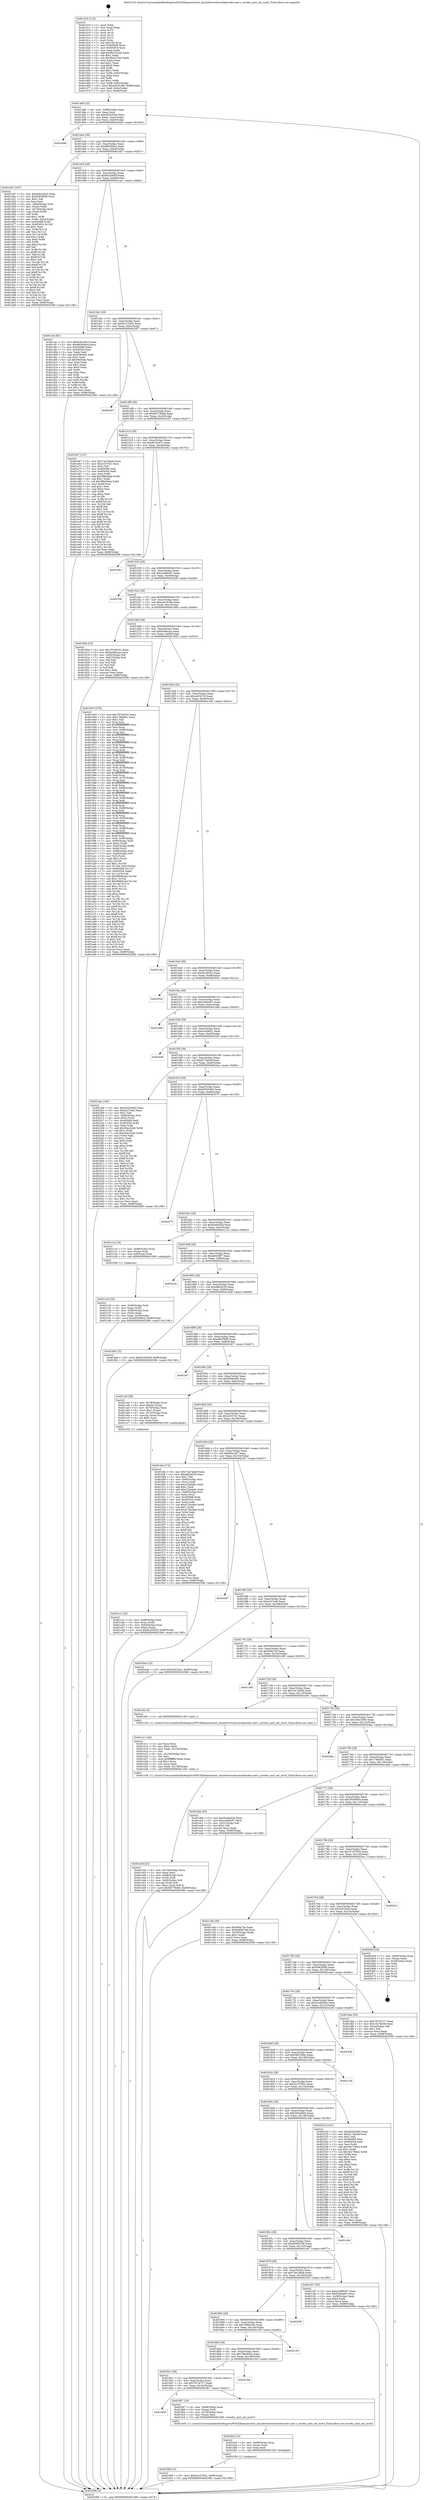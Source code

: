 digraph "0x401410" {
  label = "0x401410 (/mnt/c/Users/mathe/Desktop/tcc/POCII/binaries/extr_linuxdriversttyserialmvebu-uart.c_mvebu_uart_set_mctrl_Final-ollvm.out::main(0))"
  labelloc = "t"
  node[shape=record]

  Entry [label="",width=0.3,height=0.3,shape=circle,fillcolor=black,style=filled]
  "0x401484" [label="{
     0x401484 [32]\l
     | [instrs]\l
     &nbsp;&nbsp;0x401484 \<+6\>: mov -0x98(%rbp),%eax\l
     &nbsp;&nbsp;0x40148a \<+2\>: mov %eax,%ecx\l
     &nbsp;&nbsp;0x40148c \<+6\>: sub $0x838165a3,%ecx\l
     &nbsp;&nbsp;0x401492 \<+6\>: mov %eax,-0xac(%rbp)\l
     &nbsp;&nbsp;0x401498 \<+6\>: mov %ecx,-0xb0(%rbp)\l
     &nbsp;&nbsp;0x40149e \<+6\>: je 00000000004024db \<main+0x10cb\>\l
  }"]
  "0x4024db" [label="{
     0x4024db\l
  }", style=dashed]
  "0x4014a4" [label="{
     0x4014a4 [28]\l
     | [instrs]\l
     &nbsp;&nbsp;0x4014a4 \<+5\>: jmp 00000000004014a9 \<main+0x99\>\l
     &nbsp;&nbsp;0x4014a9 \<+6\>: mov -0xac(%rbp),%eax\l
     &nbsp;&nbsp;0x4014af \<+5\>: sub $0x8600ddc4,%eax\l
     &nbsp;&nbsp;0x4014b4 \<+6\>: mov %eax,-0xb4(%rbp)\l
     &nbsp;&nbsp;0x4014ba \<+6\>: je 0000000000401d47 \<main+0x937\>\l
  }"]
  Exit [label="",width=0.3,height=0.3,shape=circle,fillcolor=black,style=filled,peripheries=2]
  "0x401d47" [label="{
     0x401d47 [167]\l
     | [instrs]\l
     &nbsp;&nbsp;0x401d47 \<+5\>: mov $0x838165a3,%eax\l
     &nbsp;&nbsp;0x401d4c \<+5\>: mov $0x5082f590,%ecx\l
     &nbsp;&nbsp;0x401d51 \<+2\>: mov $0x1,%dl\l
     &nbsp;&nbsp;0x401d53 \<+2\>: xor %esi,%esi\l
     &nbsp;&nbsp;0x401d55 \<+4\>: mov -0x60(%rbp),%rdi\l
     &nbsp;&nbsp;0x401d59 \<+3\>: mov (%rdi),%r8d\l
     &nbsp;&nbsp;0x401d5c \<+4\>: mov -0x70(%rbp),%rdi\l
     &nbsp;&nbsp;0x401d60 \<+3\>: cmp (%rdi),%r8d\l
     &nbsp;&nbsp;0x401d63 \<+4\>: setl %r9b\l
     &nbsp;&nbsp;0x401d67 \<+4\>: and $0x1,%r9b\l
     &nbsp;&nbsp;0x401d6b \<+4\>: mov %r9b,-0x2a(%rbp)\l
     &nbsp;&nbsp;0x401d6f \<+8\>: mov 0x405068,%r8d\l
     &nbsp;&nbsp;0x401d77 \<+8\>: mov 0x405054,%r10d\l
     &nbsp;&nbsp;0x401d7f \<+3\>: sub $0x1,%esi\l
     &nbsp;&nbsp;0x401d82 \<+3\>: mov %r8d,%r11d\l
     &nbsp;&nbsp;0x401d85 \<+3\>: add %esi,%r11d\l
     &nbsp;&nbsp;0x401d88 \<+4\>: imul %r11d,%r8d\l
     &nbsp;&nbsp;0x401d8c \<+4\>: and $0x1,%r8d\l
     &nbsp;&nbsp;0x401d90 \<+4\>: cmp $0x0,%r8d\l
     &nbsp;&nbsp;0x401d94 \<+4\>: sete %r9b\l
     &nbsp;&nbsp;0x401d98 \<+4\>: cmp $0xa,%r10d\l
     &nbsp;&nbsp;0x401d9c \<+3\>: setl %bl\l
     &nbsp;&nbsp;0x401d9f \<+3\>: mov %r9b,%r14b\l
     &nbsp;&nbsp;0x401da2 \<+4\>: xor $0xff,%r14b\l
     &nbsp;&nbsp;0x401da6 \<+3\>: mov %bl,%r15b\l
     &nbsp;&nbsp;0x401da9 \<+4\>: xor $0xff,%r15b\l
     &nbsp;&nbsp;0x401dad \<+3\>: xor $0x1,%dl\l
     &nbsp;&nbsp;0x401db0 \<+3\>: mov %r14b,%r12b\l
     &nbsp;&nbsp;0x401db3 \<+4\>: and $0xff,%r12b\l
     &nbsp;&nbsp;0x401db7 \<+3\>: and %dl,%r9b\l
     &nbsp;&nbsp;0x401dba \<+3\>: mov %r15b,%r13b\l
     &nbsp;&nbsp;0x401dbd \<+4\>: and $0xff,%r13b\l
     &nbsp;&nbsp;0x401dc1 \<+2\>: and %dl,%bl\l
     &nbsp;&nbsp;0x401dc3 \<+3\>: or %r9b,%r12b\l
     &nbsp;&nbsp;0x401dc6 \<+3\>: or %bl,%r13b\l
     &nbsp;&nbsp;0x401dc9 \<+3\>: xor %r13b,%r12b\l
     &nbsp;&nbsp;0x401dcc \<+3\>: or %r15b,%r14b\l
     &nbsp;&nbsp;0x401dcf \<+4\>: xor $0xff,%r14b\l
     &nbsp;&nbsp;0x401dd3 \<+3\>: or $0x1,%dl\l
     &nbsp;&nbsp;0x401dd6 \<+3\>: and %dl,%r14b\l
     &nbsp;&nbsp;0x401dd9 \<+3\>: or %r14b,%r12b\l
     &nbsp;&nbsp;0x401ddc \<+4\>: test $0x1,%r12b\l
     &nbsp;&nbsp;0x401de0 \<+3\>: cmovne %ecx,%eax\l
     &nbsp;&nbsp;0x401de3 \<+6\>: mov %eax,-0x98(%rbp)\l
     &nbsp;&nbsp;0x401de9 \<+5\>: jmp 0000000000402596 \<main+0x1186\>\l
  }"]
  "0x4014c0" [label="{
     0x4014c0 [28]\l
     | [instrs]\l
     &nbsp;&nbsp;0x4014c0 \<+5\>: jmp 00000000004014c5 \<main+0xb5\>\l
     &nbsp;&nbsp;0x4014c5 \<+6\>: mov -0xac(%rbp),%eax\l
     &nbsp;&nbsp;0x4014cb \<+5\>: sub $0x9c20405f,%eax\l
     &nbsp;&nbsp;0x4014d0 \<+6\>: mov %eax,-0xb8(%rbp)\l
     &nbsp;&nbsp;0x4014d6 \<+6\>: je 0000000000401cec \<main+0x8dc\>\l
  }"]
  "0x401fd8" [label="{
     0x401fd8 [15]\l
     | [instrs]\l
     &nbsp;&nbsp;0x401fd8 \<+10\>: movl $0x5a107852,-0x98(%rbp)\l
     &nbsp;&nbsp;0x401fe2 \<+5\>: jmp 0000000000402596 \<main+0x1186\>\l
  }"]
  "0x401cec" [label="{
     0x401cec [91]\l
     | [instrs]\l
     &nbsp;&nbsp;0x401cec \<+5\>: mov $0x838165a3,%eax\l
     &nbsp;&nbsp;0x401cf1 \<+5\>: mov $0x8600ddc4,%ecx\l
     &nbsp;&nbsp;0x401cf6 \<+7\>: mov 0x405068,%edx\l
     &nbsp;&nbsp;0x401cfd \<+7\>: mov 0x405054,%esi\l
     &nbsp;&nbsp;0x401d04 \<+2\>: mov %edx,%edi\l
     &nbsp;&nbsp;0x401d06 \<+6\>: add $0xf5404dc,%edi\l
     &nbsp;&nbsp;0x401d0c \<+3\>: sub $0x1,%edi\l
     &nbsp;&nbsp;0x401d0f \<+6\>: sub $0xf5404dc,%edi\l
     &nbsp;&nbsp;0x401d15 \<+3\>: imul %edi,%edx\l
     &nbsp;&nbsp;0x401d18 \<+3\>: and $0x1,%edx\l
     &nbsp;&nbsp;0x401d1b \<+3\>: cmp $0x0,%edx\l
     &nbsp;&nbsp;0x401d1e \<+4\>: sete %r8b\l
     &nbsp;&nbsp;0x401d22 \<+3\>: cmp $0xa,%esi\l
     &nbsp;&nbsp;0x401d25 \<+4\>: setl %r9b\l
     &nbsp;&nbsp;0x401d29 \<+3\>: mov %r8b,%r10b\l
     &nbsp;&nbsp;0x401d2c \<+3\>: and %r9b,%r10b\l
     &nbsp;&nbsp;0x401d2f \<+3\>: xor %r9b,%r8b\l
     &nbsp;&nbsp;0x401d32 \<+3\>: or %r8b,%r10b\l
     &nbsp;&nbsp;0x401d35 \<+4\>: test $0x1,%r10b\l
     &nbsp;&nbsp;0x401d39 \<+3\>: cmovne %ecx,%eax\l
     &nbsp;&nbsp;0x401d3c \<+6\>: mov %eax,-0x98(%rbp)\l
     &nbsp;&nbsp;0x401d42 \<+5\>: jmp 0000000000402596 \<main+0x1186\>\l
  }"]
  "0x4014dc" [label="{
     0x4014dc [28]\l
     | [instrs]\l
     &nbsp;&nbsp;0x4014dc \<+5\>: jmp 00000000004014e1 \<main+0xd1\>\l
     &nbsp;&nbsp;0x4014e1 \<+6\>: mov -0xac(%rbp),%eax\l
     &nbsp;&nbsp;0x4014e7 \<+5\>: sub $0x9c3135e2,%eax\l
     &nbsp;&nbsp;0x4014ec \<+6\>: mov %eax,-0xbc(%rbp)\l
     &nbsp;&nbsp;0x4014f2 \<+6\>: je 0000000000402307 \<main+0xef7\>\l
  }"]
  "0x401fc9" [label="{
     0x401fc9 [15]\l
     | [instrs]\l
     &nbsp;&nbsp;0x401fc9 \<+4\>: mov -0x68(%rbp),%rax\l
     &nbsp;&nbsp;0x401fcd \<+3\>: mov (%rax),%rax\l
     &nbsp;&nbsp;0x401fd0 \<+3\>: mov %rax,%rdi\l
     &nbsp;&nbsp;0x401fd3 \<+5\>: call 0000000000401030 \<free@plt\>\l
     | [calls]\l
     &nbsp;&nbsp;0x401030 \{1\} (unknown)\l
  }"]
  "0x402307" [label="{
     0x402307\l
  }", style=dashed]
  "0x4014f8" [label="{
     0x4014f8 [28]\l
     | [instrs]\l
     &nbsp;&nbsp;0x4014f8 \<+5\>: jmp 00000000004014fd \<main+0xed\>\l
     &nbsp;&nbsp;0x4014fd \<+6\>: mov -0xac(%rbp),%eax\l
     &nbsp;&nbsp;0x401503 \<+5\>: sub $0x9d779dd9,%eax\l
     &nbsp;&nbsp;0x401508 \<+6\>: mov %eax,-0xc0(%rbp)\l
     &nbsp;&nbsp;0x40150e \<+6\>: je 0000000000401e67 \<main+0xa57\>\l
  }"]
  "0x4018e8" [label="{
     0x4018e8\l
  }", style=dashed]
  "0x401e67" [label="{
     0x401e67 [147]\l
     | [instrs]\l
     &nbsp;&nbsp;0x401e67 \<+5\>: mov $0x74a7abe9,%eax\l
     &nbsp;&nbsp;0x401e6c \<+5\>: mov $0x2c537d1,%ecx\l
     &nbsp;&nbsp;0x401e71 \<+2\>: mov $0x1,%dl\l
     &nbsp;&nbsp;0x401e73 \<+7\>: mov 0x405068,%esi\l
     &nbsp;&nbsp;0x401e7a \<+7\>: mov 0x405054,%edi\l
     &nbsp;&nbsp;0x401e81 \<+3\>: mov %esi,%r8d\l
     &nbsp;&nbsp;0x401e84 \<+7\>: add $0x3f8e56ab,%r8d\l
     &nbsp;&nbsp;0x401e8b \<+4\>: sub $0x1,%r8d\l
     &nbsp;&nbsp;0x401e8f \<+7\>: sub $0x3f8e56ab,%r8d\l
     &nbsp;&nbsp;0x401e96 \<+4\>: imul %r8d,%esi\l
     &nbsp;&nbsp;0x401e9a \<+3\>: and $0x1,%esi\l
     &nbsp;&nbsp;0x401e9d \<+3\>: cmp $0x0,%esi\l
     &nbsp;&nbsp;0x401ea0 \<+4\>: sete %r9b\l
     &nbsp;&nbsp;0x401ea4 \<+3\>: cmp $0xa,%edi\l
     &nbsp;&nbsp;0x401ea7 \<+4\>: setl %r10b\l
     &nbsp;&nbsp;0x401eab \<+3\>: mov %r9b,%r11b\l
     &nbsp;&nbsp;0x401eae \<+4\>: xor $0xff,%r11b\l
     &nbsp;&nbsp;0x401eb2 \<+3\>: mov %r10b,%bl\l
     &nbsp;&nbsp;0x401eb5 \<+3\>: xor $0xff,%bl\l
     &nbsp;&nbsp;0x401eb8 \<+3\>: xor $0x1,%dl\l
     &nbsp;&nbsp;0x401ebb \<+3\>: mov %r11b,%r14b\l
     &nbsp;&nbsp;0x401ebe \<+4\>: and $0xff,%r14b\l
     &nbsp;&nbsp;0x401ec2 \<+3\>: and %dl,%r9b\l
     &nbsp;&nbsp;0x401ec5 \<+3\>: mov %bl,%r15b\l
     &nbsp;&nbsp;0x401ec8 \<+4\>: and $0xff,%r15b\l
     &nbsp;&nbsp;0x401ecc \<+3\>: and %dl,%r10b\l
     &nbsp;&nbsp;0x401ecf \<+3\>: or %r9b,%r14b\l
     &nbsp;&nbsp;0x401ed2 \<+3\>: or %r10b,%r15b\l
     &nbsp;&nbsp;0x401ed5 \<+3\>: xor %r15b,%r14b\l
     &nbsp;&nbsp;0x401ed8 \<+3\>: or %bl,%r11b\l
     &nbsp;&nbsp;0x401edb \<+4\>: xor $0xff,%r11b\l
     &nbsp;&nbsp;0x401edf \<+3\>: or $0x1,%dl\l
     &nbsp;&nbsp;0x401ee2 \<+3\>: and %dl,%r11b\l
     &nbsp;&nbsp;0x401ee5 \<+3\>: or %r11b,%r14b\l
     &nbsp;&nbsp;0x401ee8 \<+4\>: test $0x1,%r14b\l
     &nbsp;&nbsp;0x401eec \<+3\>: cmovne %ecx,%eax\l
     &nbsp;&nbsp;0x401eef \<+6\>: mov %eax,-0x98(%rbp)\l
     &nbsp;&nbsp;0x401ef5 \<+5\>: jmp 0000000000402596 \<main+0x1186\>\l
  }"]
  "0x401514" [label="{
     0x401514 [28]\l
     | [instrs]\l
     &nbsp;&nbsp;0x401514 \<+5\>: jmp 0000000000401519 \<main+0x109\>\l
     &nbsp;&nbsp;0x401519 \<+6\>: mov -0xac(%rbp),%eax\l
     &nbsp;&nbsp;0x40151f \<+5\>: sub $0x9e7ee07c,%eax\l
     &nbsp;&nbsp;0x401524 \<+6\>: mov %eax,-0xc4(%rbp)\l
     &nbsp;&nbsp;0x40152a \<+6\>: je 0000000000401b6c \<main+0x75c\>\l
  }"]
  "0x401fb7" [label="{
     0x401fb7 [18]\l
     | [instrs]\l
     &nbsp;&nbsp;0x401fb7 \<+4\>: mov -0x68(%rbp),%rax\l
     &nbsp;&nbsp;0x401fbb \<+3\>: mov (%rax),%rdi\l
     &nbsp;&nbsp;0x401fbe \<+4\>: mov -0x78(%rbp),%rax\l
     &nbsp;&nbsp;0x401fc2 \<+2\>: mov (%rax),%esi\l
     &nbsp;&nbsp;0x401fc4 \<+5\>: call 0000000000401400 \<mvebu_uart_set_mctrl\>\l
     | [calls]\l
     &nbsp;&nbsp;0x401400 \{1\} (/mnt/c/Users/mathe/Desktop/tcc/POCII/binaries/extr_linuxdriversttyserialmvebu-uart.c_mvebu_uart_set_mctrl_Final-ollvm.out::mvebu_uart_set_mctrl)\l
  }"]
  "0x401b6c" [label="{
     0x401b6c\l
  }", style=dashed]
  "0x401530" [label="{
     0x401530 [28]\l
     | [instrs]\l
     &nbsp;&nbsp;0x401530 \<+5\>: jmp 0000000000401535 \<main+0x125\>\l
     &nbsp;&nbsp;0x401535 \<+6\>: mov -0xac(%rbp),%eax\l
     &nbsp;&nbsp;0x40153b \<+5\>: sub $0xa1b88287,%eax\l
     &nbsp;&nbsp;0x401540 \<+6\>: mov %eax,-0xc8(%rbp)\l
     &nbsp;&nbsp;0x401546 \<+6\>: je 00000000004022f8 \<main+0xee8\>\l
  }"]
  "0x4018cc" [label="{
     0x4018cc [28]\l
     | [instrs]\l
     &nbsp;&nbsp;0x4018cc \<+5\>: jmp 00000000004018d1 \<main+0x4c1\>\l
     &nbsp;&nbsp;0x4018d1 \<+6\>: mov -0xac(%rbp),%eax\l
     &nbsp;&nbsp;0x4018d7 \<+5\>: sub $0x797cb717,%eax\l
     &nbsp;&nbsp;0x4018dc \<+6\>: mov %eax,-0x14c(%rbp)\l
     &nbsp;&nbsp;0x4018e2 \<+6\>: je 0000000000401fb7 \<main+0xba7\>\l
  }"]
  "0x4022f8" [label="{
     0x4022f8\l
  }", style=dashed]
  "0x40154c" [label="{
     0x40154c [28]\l
     | [instrs]\l
     &nbsp;&nbsp;0x40154c \<+5\>: jmp 0000000000401551 \<main+0x141\>\l
     &nbsp;&nbsp;0x401551 \<+6\>: mov -0xac(%rbp),%eax\l
     &nbsp;&nbsp;0x401557 \<+5\>: sub $0xac61918b,%eax\l
     &nbsp;&nbsp;0x40155c \<+6\>: mov %eax,-0xcc(%rbp)\l
     &nbsp;&nbsp;0x401562 \<+6\>: je 000000000040190e \<main+0x4fe\>\l
  }"]
  "0x4021b4" [label="{
     0x4021b4\l
  }", style=dashed]
  "0x40190e" [label="{
     0x40190e [53]\l
     | [instrs]\l
     &nbsp;&nbsp;0x40190e \<+5\>: mov $0x797e8353,%eax\l
     &nbsp;&nbsp;0x401913 \<+5\>: mov $0xbc99ccaa,%ecx\l
     &nbsp;&nbsp;0x401918 \<+6\>: mov -0x92(%rbp),%dl\l
     &nbsp;&nbsp;0x40191e \<+7\>: mov -0x91(%rbp),%sil\l
     &nbsp;&nbsp;0x401925 \<+3\>: mov %dl,%dil\l
     &nbsp;&nbsp;0x401928 \<+3\>: and %sil,%dil\l
     &nbsp;&nbsp;0x40192b \<+3\>: xor %sil,%dl\l
     &nbsp;&nbsp;0x40192e \<+3\>: or %dl,%dil\l
     &nbsp;&nbsp;0x401931 \<+4\>: test $0x1,%dil\l
     &nbsp;&nbsp;0x401935 \<+3\>: cmovne %ecx,%eax\l
     &nbsp;&nbsp;0x401938 \<+6\>: mov %eax,-0x98(%rbp)\l
     &nbsp;&nbsp;0x40193e \<+5\>: jmp 0000000000402596 \<main+0x1186\>\l
  }"]
  "0x401568" [label="{
     0x401568 [28]\l
     | [instrs]\l
     &nbsp;&nbsp;0x401568 \<+5\>: jmp 000000000040156d \<main+0x15d\>\l
     &nbsp;&nbsp;0x40156d \<+6\>: mov -0xac(%rbp),%eax\l
     &nbsp;&nbsp;0x401573 \<+5\>: sub $0xbc99ccaa,%eax\l
     &nbsp;&nbsp;0x401578 \<+6\>: mov %eax,-0xd0(%rbp)\l
     &nbsp;&nbsp;0x40157e \<+6\>: je 0000000000401943 \<main+0x533\>\l
  }"]
  "0x402596" [label="{
     0x402596 [5]\l
     | [instrs]\l
     &nbsp;&nbsp;0x402596 \<+5\>: jmp 0000000000401484 \<main+0x74\>\l
  }"]
  "0x401410" [label="{
     0x401410 [116]\l
     | [instrs]\l
     &nbsp;&nbsp;0x401410 \<+1\>: push %rbp\l
     &nbsp;&nbsp;0x401411 \<+3\>: mov %rsp,%rbp\l
     &nbsp;&nbsp;0x401414 \<+2\>: push %r15\l
     &nbsp;&nbsp;0x401416 \<+2\>: push %r14\l
     &nbsp;&nbsp;0x401418 \<+2\>: push %r13\l
     &nbsp;&nbsp;0x40141a \<+2\>: push %r12\l
     &nbsp;&nbsp;0x40141c \<+1\>: push %rbx\l
     &nbsp;&nbsp;0x40141d \<+7\>: sub $0x158,%rsp\l
     &nbsp;&nbsp;0x401424 \<+7\>: mov 0x405068,%eax\l
     &nbsp;&nbsp;0x40142b \<+7\>: mov 0x405054,%ecx\l
     &nbsp;&nbsp;0x401432 \<+2\>: mov %eax,%edx\l
     &nbsp;&nbsp;0x401434 \<+6\>: add $0x902233ad,%edx\l
     &nbsp;&nbsp;0x40143a \<+3\>: sub $0x1,%edx\l
     &nbsp;&nbsp;0x40143d \<+6\>: sub $0x902233ad,%edx\l
     &nbsp;&nbsp;0x401443 \<+3\>: imul %edx,%eax\l
     &nbsp;&nbsp;0x401446 \<+3\>: and $0x1,%eax\l
     &nbsp;&nbsp;0x401449 \<+3\>: cmp $0x0,%eax\l
     &nbsp;&nbsp;0x40144c \<+4\>: sete %r8b\l
     &nbsp;&nbsp;0x401450 \<+4\>: and $0x1,%r8b\l
     &nbsp;&nbsp;0x401454 \<+7\>: mov %r8b,-0x92(%rbp)\l
     &nbsp;&nbsp;0x40145b \<+3\>: cmp $0xa,%ecx\l
     &nbsp;&nbsp;0x40145e \<+4\>: setl %r8b\l
     &nbsp;&nbsp;0x401462 \<+4\>: and $0x1,%r8b\l
     &nbsp;&nbsp;0x401466 \<+7\>: mov %r8b,-0x91(%rbp)\l
     &nbsp;&nbsp;0x40146d \<+10\>: movl $0xac61918b,-0x98(%rbp)\l
     &nbsp;&nbsp;0x401477 \<+6\>: mov %edi,-0x9c(%rbp)\l
     &nbsp;&nbsp;0x40147d \<+7\>: mov %rsi,-0xa8(%rbp)\l
  }"]
  "0x4018b0" [label="{
     0x4018b0 [28]\l
     | [instrs]\l
     &nbsp;&nbsp;0x4018b0 \<+5\>: jmp 00000000004018b5 \<main+0x4a5\>\l
     &nbsp;&nbsp;0x4018b5 \<+6\>: mov -0xac(%rbp),%eax\l
     &nbsp;&nbsp;0x4018bb \<+5\>: sub $0x786a95a4,%eax\l
     &nbsp;&nbsp;0x4018c0 \<+6\>: mov %eax,-0x148(%rbp)\l
     &nbsp;&nbsp;0x4018c6 \<+6\>: je 00000000004021b4 \<main+0xda4\>\l
  }"]
  "0x401943" [label="{
     0x401943 [376]\l
     | [instrs]\l
     &nbsp;&nbsp;0x401943 \<+5\>: mov $0x797e8353,%eax\l
     &nbsp;&nbsp;0x401948 \<+5\>: mov $0x17f8e951,%ecx\l
     &nbsp;&nbsp;0x40194d \<+2\>: mov $0x1,%dl\l
     &nbsp;&nbsp;0x40194f \<+3\>: mov %rsp,%rsi\l
     &nbsp;&nbsp;0x401952 \<+4\>: add $0xfffffffffffffff0,%rsi\l
     &nbsp;&nbsp;0x401956 \<+3\>: mov %rsi,%rsp\l
     &nbsp;&nbsp;0x401959 \<+7\>: mov %rsi,-0x90(%rbp)\l
     &nbsp;&nbsp;0x401960 \<+3\>: mov %rsp,%rsi\l
     &nbsp;&nbsp;0x401963 \<+4\>: add $0xfffffffffffffff0,%rsi\l
     &nbsp;&nbsp;0x401967 \<+3\>: mov %rsi,%rsp\l
     &nbsp;&nbsp;0x40196a \<+3\>: mov %rsp,%rdi\l
     &nbsp;&nbsp;0x40196d \<+4\>: add $0xfffffffffffffff0,%rdi\l
     &nbsp;&nbsp;0x401971 \<+3\>: mov %rdi,%rsp\l
     &nbsp;&nbsp;0x401974 \<+7\>: mov %rdi,-0x88(%rbp)\l
     &nbsp;&nbsp;0x40197b \<+3\>: mov %rsp,%rdi\l
     &nbsp;&nbsp;0x40197e \<+4\>: add $0xfffffffffffffff0,%rdi\l
     &nbsp;&nbsp;0x401982 \<+3\>: mov %rdi,%rsp\l
     &nbsp;&nbsp;0x401985 \<+4\>: mov %rdi,-0x80(%rbp)\l
     &nbsp;&nbsp;0x401989 \<+3\>: mov %rsp,%rdi\l
     &nbsp;&nbsp;0x40198c \<+4\>: add $0xfffffffffffffff0,%rdi\l
     &nbsp;&nbsp;0x401990 \<+3\>: mov %rdi,%rsp\l
     &nbsp;&nbsp;0x401993 \<+4\>: mov %rdi,-0x78(%rbp)\l
     &nbsp;&nbsp;0x401997 \<+3\>: mov %rsp,%rdi\l
     &nbsp;&nbsp;0x40199a \<+4\>: add $0xfffffffffffffff0,%rdi\l
     &nbsp;&nbsp;0x40199e \<+3\>: mov %rdi,%rsp\l
     &nbsp;&nbsp;0x4019a1 \<+4\>: mov %rdi,-0x70(%rbp)\l
     &nbsp;&nbsp;0x4019a5 \<+3\>: mov %rsp,%rdi\l
     &nbsp;&nbsp;0x4019a8 \<+4\>: add $0xfffffffffffffff0,%rdi\l
     &nbsp;&nbsp;0x4019ac \<+3\>: mov %rdi,%rsp\l
     &nbsp;&nbsp;0x4019af \<+4\>: mov %rdi,-0x68(%rbp)\l
     &nbsp;&nbsp;0x4019b3 \<+3\>: mov %rsp,%rdi\l
     &nbsp;&nbsp;0x4019b6 \<+4\>: add $0xfffffffffffffff0,%rdi\l
     &nbsp;&nbsp;0x4019ba \<+3\>: mov %rdi,%rsp\l
     &nbsp;&nbsp;0x4019bd \<+4\>: mov %rdi,-0x60(%rbp)\l
     &nbsp;&nbsp;0x4019c1 \<+3\>: mov %rsp,%rdi\l
     &nbsp;&nbsp;0x4019c4 \<+4\>: add $0xfffffffffffffff0,%rdi\l
     &nbsp;&nbsp;0x4019c8 \<+3\>: mov %rdi,%rsp\l
     &nbsp;&nbsp;0x4019cb \<+4\>: mov %rdi,-0x58(%rbp)\l
     &nbsp;&nbsp;0x4019cf \<+3\>: mov %rsp,%rdi\l
     &nbsp;&nbsp;0x4019d2 \<+4\>: add $0xfffffffffffffff0,%rdi\l
     &nbsp;&nbsp;0x4019d6 \<+3\>: mov %rdi,%rsp\l
     &nbsp;&nbsp;0x4019d9 \<+4\>: mov %rdi,-0x50(%rbp)\l
     &nbsp;&nbsp;0x4019dd \<+3\>: mov %rsp,%rdi\l
     &nbsp;&nbsp;0x4019e0 \<+4\>: add $0xfffffffffffffff0,%rdi\l
     &nbsp;&nbsp;0x4019e4 \<+3\>: mov %rdi,%rsp\l
     &nbsp;&nbsp;0x4019e7 \<+4\>: mov %rdi,-0x48(%rbp)\l
     &nbsp;&nbsp;0x4019eb \<+3\>: mov %rsp,%rdi\l
     &nbsp;&nbsp;0x4019ee \<+4\>: add $0xfffffffffffffff0,%rdi\l
     &nbsp;&nbsp;0x4019f2 \<+3\>: mov %rdi,%rsp\l
     &nbsp;&nbsp;0x4019f5 \<+4\>: mov %rdi,-0x40(%rbp)\l
     &nbsp;&nbsp;0x4019f9 \<+7\>: mov -0x90(%rbp),%rdi\l
     &nbsp;&nbsp;0x401a00 \<+6\>: movl $0x0,(%rdi)\l
     &nbsp;&nbsp;0x401a06 \<+7\>: mov -0x9c(%rbp),%r8d\l
     &nbsp;&nbsp;0x401a0d \<+3\>: mov %r8d,(%rsi)\l
     &nbsp;&nbsp;0x401a10 \<+7\>: mov -0x88(%rbp),%rdi\l
     &nbsp;&nbsp;0x401a17 \<+7\>: mov -0xa8(%rbp),%r9\l
     &nbsp;&nbsp;0x401a1e \<+3\>: mov %r9,(%rdi)\l
     &nbsp;&nbsp;0x401a21 \<+3\>: cmpl $0x2,(%rsi)\l
     &nbsp;&nbsp;0x401a24 \<+4\>: setne %r10b\l
     &nbsp;&nbsp;0x401a28 \<+4\>: and $0x1,%r10b\l
     &nbsp;&nbsp;0x401a2c \<+4\>: mov %r10b,-0x31(%rbp)\l
     &nbsp;&nbsp;0x401a30 \<+8\>: mov 0x405068,%r11d\l
     &nbsp;&nbsp;0x401a38 \<+7\>: mov 0x405054,%ebx\l
     &nbsp;&nbsp;0x401a3f \<+3\>: mov %r11d,%r14d\l
     &nbsp;&nbsp;0x401a42 \<+7\>: sub $0x9968a3a2,%r14d\l
     &nbsp;&nbsp;0x401a49 \<+4\>: sub $0x1,%r14d\l
     &nbsp;&nbsp;0x401a4d \<+7\>: add $0x9968a3a2,%r14d\l
     &nbsp;&nbsp;0x401a54 \<+4\>: imul %r14d,%r11d\l
     &nbsp;&nbsp;0x401a58 \<+4\>: and $0x1,%r11d\l
     &nbsp;&nbsp;0x401a5c \<+4\>: cmp $0x0,%r11d\l
     &nbsp;&nbsp;0x401a60 \<+4\>: sete %r10b\l
     &nbsp;&nbsp;0x401a64 \<+3\>: cmp $0xa,%ebx\l
     &nbsp;&nbsp;0x401a67 \<+4\>: setl %r15b\l
     &nbsp;&nbsp;0x401a6b \<+3\>: mov %r10b,%r12b\l
     &nbsp;&nbsp;0x401a6e \<+4\>: xor $0xff,%r12b\l
     &nbsp;&nbsp;0x401a72 \<+3\>: mov %r15b,%r13b\l
     &nbsp;&nbsp;0x401a75 \<+4\>: xor $0xff,%r13b\l
     &nbsp;&nbsp;0x401a79 \<+3\>: xor $0x1,%dl\l
     &nbsp;&nbsp;0x401a7c \<+3\>: mov %r12b,%sil\l
     &nbsp;&nbsp;0x401a7f \<+4\>: and $0xff,%sil\l
     &nbsp;&nbsp;0x401a83 \<+3\>: and %dl,%r10b\l
     &nbsp;&nbsp;0x401a86 \<+3\>: mov %r13b,%dil\l
     &nbsp;&nbsp;0x401a89 \<+4\>: and $0xff,%dil\l
     &nbsp;&nbsp;0x401a8d \<+3\>: and %dl,%r15b\l
     &nbsp;&nbsp;0x401a90 \<+3\>: or %r10b,%sil\l
     &nbsp;&nbsp;0x401a93 \<+3\>: or %r15b,%dil\l
     &nbsp;&nbsp;0x401a96 \<+3\>: xor %dil,%sil\l
     &nbsp;&nbsp;0x401a99 \<+3\>: or %r13b,%r12b\l
     &nbsp;&nbsp;0x401a9c \<+4\>: xor $0xff,%r12b\l
     &nbsp;&nbsp;0x401aa0 \<+3\>: or $0x1,%dl\l
     &nbsp;&nbsp;0x401aa3 \<+3\>: and %dl,%r12b\l
     &nbsp;&nbsp;0x401aa6 \<+3\>: or %r12b,%sil\l
     &nbsp;&nbsp;0x401aa9 \<+4\>: test $0x1,%sil\l
     &nbsp;&nbsp;0x401aad \<+3\>: cmovne %ecx,%eax\l
     &nbsp;&nbsp;0x401ab0 \<+6\>: mov %eax,-0x98(%rbp)\l
     &nbsp;&nbsp;0x401ab6 \<+5\>: jmp 0000000000402596 \<main+0x1186\>\l
  }"]
  "0x401584" [label="{
     0x401584 [28]\l
     | [instrs]\l
     &nbsp;&nbsp;0x401584 \<+5\>: jmp 0000000000401589 \<main+0x179\>\l
     &nbsp;&nbsp;0x401589 \<+6\>: mov -0xac(%rbp),%eax\l
     &nbsp;&nbsp;0x40158f \<+5\>: sub $0xca93d7cf,%eax\l
     &nbsp;&nbsp;0x401594 \<+6\>: mov %eax,-0xd4(%rbp)\l
     &nbsp;&nbsp;0x40159a \<+6\>: je 00000000004021de \<main+0xdce\>\l
  }"]
  "0x402159" [label="{
     0x402159\l
  }", style=dashed]
  "0x401894" [label="{
     0x401894 [28]\l
     | [instrs]\l
     &nbsp;&nbsp;0x401894 \<+5\>: jmp 0000000000401899 \<main+0x489\>\l
     &nbsp;&nbsp;0x401899 \<+6\>: mov -0xac(%rbp),%eax\l
     &nbsp;&nbsp;0x40189f \<+5\>: sub $0x76892c40,%eax\l
     &nbsp;&nbsp;0x4018a4 \<+6\>: mov %eax,-0x144(%rbp)\l
     &nbsp;&nbsp;0x4018aa \<+6\>: je 0000000000402159 \<main+0xd49\>\l
  }"]
  "0x4021de" [label="{
     0x4021de\l
  }", style=dashed]
  "0x4015a0" [label="{
     0x4015a0 [28]\l
     | [instrs]\l
     &nbsp;&nbsp;0x4015a0 \<+5\>: jmp 00000000004015a5 \<main+0x195\>\l
     &nbsp;&nbsp;0x4015a5 \<+6\>: mov -0xac(%rbp),%eax\l
     &nbsp;&nbsp;0x4015ab \<+5\>: sub $0xcbce925c,%eax\l
     &nbsp;&nbsp;0x4015b0 \<+6\>: mov %eax,-0xd8(%rbp)\l
     &nbsp;&nbsp;0x4015b6 \<+6\>: je 000000000040202e \<main+0xc1e\>\l
  }"]
  "0x402500" [label="{
     0x402500\l
  }", style=dashed]
  "0x40202e" [label="{
     0x40202e\l
  }", style=dashed]
  "0x4015bc" [label="{
     0x4015bc [28]\l
     | [instrs]\l
     &nbsp;&nbsp;0x4015bc \<+5\>: jmp 00000000004015c1 \<main+0x1b1\>\l
     &nbsp;&nbsp;0x4015c1 \<+6\>: mov -0xac(%rbp),%eax\l
     &nbsp;&nbsp;0x4015c7 \<+5\>: sub $0xcc684c87,%eax\l
     &nbsp;&nbsp;0x4015cc \<+6\>: mov %eax,-0xdc(%rbp)\l
     &nbsp;&nbsp;0x4015d2 \<+6\>: je 0000000000401ad9 \<main+0x6c9\>\l
  }"]
  "0x401e3d" [label="{
     0x401e3d [42]\l
     | [instrs]\l
     &nbsp;&nbsp;0x401e3d \<+6\>: mov -0x158(%rbp),%ecx\l
     &nbsp;&nbsp;0x401e43 \<+3\>: imul %eax,%ecx\l
     &nbsp;&nbsp;0x401e46 \<+4\>: mov -0x68(%rbp),%rdi\l
     &nbsp;&nbsp;0x401e4a \<+3\>: mov (%rdi),%rdi\l
     &nbsp;&nbsp;0x401e4d \<+4\>: mov -0x60(%rbp),%r8\l
     &nbsp;&nbsp;0x401e51 \<+3\>: movslq (%r8),%r8\l
     &nbsp;&nbsp;0x401e54 \<+4\>: mov %ecx,(%rdi,%r8,4)\l
     &nbsp;&nbsp;0x401e58 \<+10\>: movl $0x9d779dd9,-0x98(%rbp)\l
     &nbsp;&nbsp;0x401e62 \<+5\>: jmp 0000000000402596 \<main+0x1186\>\l
  }"]
  "0x401ad9" [label="{
     0x401ad9\l
  }", style=dashed]
  "0x4015d8" [label="{
     0x4015d8 [28]\l
     | [instrs]\l
     &nbsp;&nbsp;0x4015d8 \<+5\>: jmp 00000000004015dd \<main+0x1cd\>\l
     &nbsp;&nbsp;0x4015dd \<+6\>: mov -0xac(%rbp),%eax\l
     &nbsp;&nbsp;0x4015e3 \<+5\>: sub $0xcec99e21,%eax\l
     &nbsp;&nbsp;0x4015e8 \<+6\>: mov %eax,-0xe0(%rbp)\l
     &nbsp;&nbsp;0x4015ee \<+6\>: je 000000000040254f \<main+0x113f\>\l
  }"]
  "0x401e11" [label="{
     0x401e11 [44]\l
     | [instrs]\l
     &nbsp;&nbsp;0x401e11 \<+2\>: xor %ecx,%ecx\l
     &nbsp;&nbsp;0x401e13 \<+5\>: mov $0x2,%edx\l
     &nbsp;&nbsp;0x401e18 \<+6\>: mov %edx,-0x154(%rbp)\l
     &nbsp;&nbsp;0x401e1e \<+1\>: cltd\l
     &nbsp;&nbsp;0x401e1f \<+6\>: mov -0x154(%rbp),%esi\l
     &nbsp;&nbsp;0x401e25 \<+2\>: idiv %esi\l
     &nbsp;&nbsp;0x401e27 \<+6\>: imul $0xfffffffe,%edx,%edx\l
     &nbsp;&nbsp;0x401e2d \<+3\>: sub $0x1,%ecx\l
     &nbsp;&nbsp;0x401e30 \<+2\>: sub %ecx,%edx\l
     &nbsp;&nbsp;0x401e32 \<+6\>: mov %edx,-0x158(%rbp)\l
     &nbsp;&nbsp;0x401e38 \<+5\>: call 0000000000401160 \<next_i\>\l
     | [calls]\l
     &nbsp;&nbsp;0x401160 \{1\} (/mnt/c/Users/mathe/Desktop/tcc/POCII/binaries/extr_linuxdriversttyserialmvebu-uart.c_mvebu_uart_set_mctrl_Final-ollvm.out::next_i)\l
  }"]
  "0x40254f" [label="{
     0x40254f\l
  }", style=dashed]
  "0x4015f4" [label="{
     0x4015f4 [28]\l
     | [instrs]\l
     &nbsp;&nbsp;0x4015f4 \<+5\>: jmp 00000000004015f9 \<main+0x1e9\>\l
     &nbsp;&nbsp;0x4015f9 \<+6\>: mov -0xac(%rbp),%eax\l
     &nbsp;&nbsp;0x4015ff \<+5\>: sub $0xd174dcbf,%eax\l
     &nbsp;&nbsp;0x401604 \<+6\>: mov %eax,-0xe4(%rbp)\l
     &nbsp;&nbsp;0x40160a \<+6\>: je 00000000004023ae \<main+0xf9e\>\l
  }"]
  "0x401ccc" [label="{
     0x401ccc [32]\l
     | [instrs]\l
     &nbsp;&nbsp;0x401ccc \<+4\>: mov -0x68(%rbp),%rdi\l
     &nbsp;&nbsp;0x401cd0 \<+3\>: mov %rax,(%rdi)\l
     &nbsp;&nbsp;0x401cd3 \<+4\>: mov -0x60(%rbp),%rax\l
     &nbsp;&nbsp;0x401cd7 \<+6\>: movl $0x0,(%rax)\l
     &nbsp;&nbsp;0x401cdd \<+10\>: movl $0x9c20405f,-0x98(%rbp)\l
     &nbsp;&nbsp;0x401ce7 \<+5\>: jmp 0000000000402596 \<main+0x1186\>\l
  }"]
  "0x4023ae" [label="{
     0x4023ae [160]\l
     | [instrs]\l
     &nbsp;&nbsp;0x4023ae \<+5\>: mov $0xd2020483,%eax\l
     &nbsp;&nbsp;0x4023b3 \<+5\>: mov $0xa2274a6,%ecx\l
     &nbsp;&nbsp;0x4023b8 \<+2\>: mov $0x1,%dl\l
     &nbsp;&nbsp;0x4023ba \<+7\>: mov -0x90(%rbp),%rsi\l
     &nbsp;&nbsp;0x4023c1 \<+6\>: movl $0x0,(%rsi)\l
     &nbsp;&nbsp;0x4023c7 \<+7\>: mov 0x405068,%edi\l
     &nbsp;&nbsp;0x4023ce \<+8\>: mov 0x405054,%r8d\l
     &nbsp;&nbsp;0x4023d6 \<+3\>: mov %edi,%r9d\l
     &nbsp;&nbsp;0x4023d9 \<+7\>: add $0x30ac32d0,%r9d\l
     &nbsp;&nbsp;0x4023e0 \<+4\>: sub $0x1,%r9d\l
     &nbsp;&nbsp;0x4023e4 \<+7\>: sub $0x30ac32d0,%r9d\l
     &nbsp;&nbsp;0x4023eb \<+4\>: imul %r9d,%edi\l
     &nbsp;&nbsp;0x4023ef \<+3\>: and $0x1,%edi\l
     &nbsp;&nbsp;0x4023f2 \<+3\>: cmp $0x0,%edi\l
     &nbsp;&nbsp;0x4023f5 \<+4\>: sete %r10b\l
     &nbsp;&nbsp;0x4023f9 \<+4\>: cmp $0xa,%r8d\l
     &nbsp;&nbsp;0x4023fd \<+4\>: setl %r11b\l
     &nbsp;&nbsp;0x402401 \<+3\>: mov %r10b,%bl\l
     &nbsp;&nbsp;0x402404 \<+3\>: xor $0xff,%bl\l
     &nbsp;&nbsp;0x402407 \<+3\>: mov %r11b,%r14b\l
     &nbsp;&nbsp;0x40240a \<+4\>: xor $0xff,%r14b\l
     &nbsp;&nbsp;0x40240e \<+3\>: xor $0x1,%dl\l
     &nbsp;&nbsp;0x402411 \<+3\>: mov %bl,%r15b\l
     &nbsp;&nbsp;0x402414 \<+4\>: and $0xff,%r15b\l
     &nbsp;&nbsp;0x402418 \<+3\>: and %dl,%r10b\l
     &nbsp;&nbsp;0x40241b \<+3\>: mov %r14b,%r12b\l
     &nbsp;&nbsp;0x40241e \<+4\>: and $0xff,%r12b\l
     &nbsp;&nbsp;0x402422 \<+3\>: and %dl,%r11b\l
     &nbsp;&nbsp;0x402425 \<+3\>: or %r10b,%r15b\l
     &nbsp;&nbsp;0x402428 \<+3\>: or %r11b,%r12b\l
     &nbsp;&nbsp;0x40242b \<+3\>: xor %r12b,%r15b\l
     &nbsp;&nbsp;0x40242e \<+3\>: or %r14b,%bl\l
     &nbsp;&nbsp;0x402431 \<+3\>: xor $0xff,%bl\l
     &nbsp;&nbsp;0x402434 \<+3\>: or $0x1,%dl\l
     &nbsp;&nbsp;0x402437 \<+2\>: and %dl,%bl\l
     &nbsp;&nbsp;0x402439 \<+3\>: or %bl,%r15b\l
     &nbsp;&nbsp;0x40243c \<+4\>: test $0x1,%r15b\l
     &nbsp;&nbsp;0x402440 \<+3\>: cmovne %ecx,%eax\l
     &nbsp;&nbsp;0x402443 \<+6\>: mov %eax,-0x98(%rbp)\l
     &nbsp;&nbsp;0x402449 \<+5\>: jmp 0000000000402596 \<main+0x1186\>\l
  }"]
  "0x401610" [label="{
     0x401610 [28]\l
     | [instrs]\l
     &nbsp;&nbsp;0x401610 \<+5\>: jmp 0000000000401615 \<main+0x205\>\l
     &nbsp;&nbsp;0x401615 \<+6\>: mov -0xac(%rbp),%eax\l
     &nbsp;&nbsp;0x40161b \<+5\>: sub $0xd2020483,%eax\l
     &nbsp;&nbsp;0x401620 \<+6\>: mov %eax,-0xe8(%rbp)\l
     &nbsp;&nbsp;0x401626 \<+6\>: je 000000000040257f \<main+0x116f\>\l
  }"]
  "0x401878" [label="{
     0x401878 [28]\l
     | [instrs]\l
     &nbsp;&nbsp;0x401878 \<+5\>: jmp 000000000040187d \<main+0x46d\>\l
     &nbsp;&nbsp;0x40187d \<+6\>: mov -0xac(%rbp),%eax\l
     &nbsp;&nbsp;0x401883 \<+5\>: sub $0x74a7abe9,%eax\l
     &nbsp;&nbsp;0x401888 \<+6\>: mov %eax,-0x140(%rbp)\l
     &nbsp;&nbsp;0x40188e \<+6\>: je 0000000000402500 \<main+0x10f0\>\l
  }"]
  "0x40257f" [label="{
     0x40257f\l
  }", style=dashed]
  "0x40162c" [label="{
     0x40162c [28]\l
     | [instrs]\l
     &nbsp;&nbsp;0x40162c \<+5\>: jmp 0000000000401631 \<main+0x221\>\l
     &nbsp;&nbsp;0x401631 \<+6\>: mov -0xac(%rbp),%eax\l
     &nbsp;&nbsp;0x401637 \<+5\>: sub $0xdce0ed3d,%eax\l
     &nbsp;&nbsp;0x40163c \<+6\>: mov %eax,-0xec(%rbp)\l
     &nbsp;&nbsp;0x401642 \<+6\>: je 0000000000401c1a \<main+0x80a\>\l
  }"]
  "0x401c87" [label="{
     0x401c87 [30]\l
     | [instrs]\l
     &nbsp;&nbsp;0x401c87 \<+5\>: mov $0xa1b88287,%eax\l
     &nbsp;&nbsp;0x401c8c \<+5\>: mov $0xf29e0a93,%ecx\l
     &nbsp;&nbsp;0x401c91 \<+3\>: mov -0x30(%rbp),%edx\l
     &nbsp;&nbsp;0x401c94 \<+3\>: cmp $0x0,%edx\l
     &nbsp;&nbsp;0x401c97 \<+3\>: cmove %ecx,%eax\l
     &nbsp;&nbsp;0x401c9a \<+6\>: mov %eax,-0x98(%rbp)\l
     &nbsp;&nbsp;0x401ca0 \<+5\>: jmp 0000000000402596 \<main+0x1186\>\l
  }"]
  "0x401c1a" [label="{
     0x401c1a [19]\l
     | [instrs]\l
     &nbsp;&nbsp;0x401c1a \<+7\>: mov -0x88(%rbp),%rax\l
     &nbsp;&nbsp;0x401c21 \<+3\>: mov (%rax),%rax\l
     &nbsp;&nbsp;0x401c24 \<+4\>: mov 0x8(%rax),%rdi\l
     &nbsp;&nbsp;0x401c28 \<+5\>: call 0000000000401060 \<atoi@plt\>\l
     | [calls]\l
     &nbsp;&nbsp;0x401060 \{1\} (unknown)\l
  }"]
  "0x401648" [label="{
     0x401648 [28]\l
     | [instrs]\l
     &nbsp;&nbsp;0x401648 \<+5\>: jmp 000000000040164d \<main+0x23d\>\l
     &nbsp;&nbsp;0x40164d \<+6\>: mov -0xac(%rbp),%eax\l
     &nbsp;&nbsp;0x401653 \<+5\>: sub $0xdef436f7,%eax\l
     &nbsp;&nbsp;0x401658 \<+6\>: mov %eax,-0xf0(%rbp)\l
     &nbsp;&nbsp;0x40165e \<+6\>: je 000000000040252a \<main+0x111a\>\l
  }"]
  "0x40185c" [label="{
     0x40185c [28]\l
     | [instrs]\l
     &nbsp;&nbsp;0x40185c \<+5\>: jmp 0000000000401861 \<main+0x451\>\l
     &nbsp;&nbsp;0x401861 \<+6\>: mov -0xac(%rbp),%eax\l
     &nbsp;&nbsp;0x401867 \<+5\>: sub $0x6489d7a8,%eax\l
     &nbsp;&nbsp;0x40186c \<+6\>: mov %eax,-0x13c(%rbp)\l
     &nbsp;&nbsp;0x401872 \<+6\>: je 0000000000401c87 \<main+0x877\>\l
  }"]
  "0x40252a" [label="{
     0x40252a\l
  }", style=dashed]
  "0x401664" [label="{
     0x401664 [28]\l
     | [instrs]\l
     &nbsp;&nbsp;0x401664 \<+5\>: jmp 0000000000401669 \<main+0x259\>\l
     &nbsp;&nbsp;0x401669 \<+6\>: mov -0xac(%rbp),%eax\l
     &nbsp;&nbsp;0x40166f \<+5\>: sub $0xe8d2d1f0,%eax\l
     &nbsp;&nbsp;0x401674 \<+6\>: mov %eax,-0xf4(%rbp)\l
     &nbsp;&nbsp;0x40167a \<+6\>: je 0000000000401fa8 \<main+0xb98\>\l
  }"]
  "0x401c0b" [label="{
     0x401c0b\l
  }", style=dashed]
  "0x401fa8" [label="{
     0x401fa8 [15]\l
     | [instrs]\l
     &nbsp;&nbsp;0x401fa8 \<+10\>: movl $0x9c20405f,-0x98(%rbp)\l
     &nbsp;&nbsp;0x401fb2 \<+5\>: jmp 0000000000402596 \<main+0x1186\>\l
  }"]
  "0x401680" [label="{
     0x401680 [28]\l
     | [instrs]\l
     &nbsp;&nbsp;0x401680 \<+5\>: jmp 0000000000401685 \<main+0x275\>\l
     &nbsp;&nbsp;0x401685 \<+6\>: mov -0xac(%rbp),%eax\l
     &nbsp;&nbsp;0x40168b \<+5\>: sub $0xe8d780f0,%eax\l
     &nbsp;&nbsp;0x401690 \<+6\>: mov %eax,-0xf8(%rbp)\l
     &nbsp;&nbsp;0x401696 \<+6\>: je 0000000000401fe7 \<main+0xbd7\>\l
  }"]
  "0x401840" [label="{
     0x401840 [28]\l
     | [instrs]\l
     &nbsp;&nbsp;0x401840 \<+5\>: jmp 0000000000401845 \<main+0x435\>\l
     &nbsp;&nbsp;0x401845 \<+6\>: mov -0xac(%rbp),%eax\l
     &nbsp;&nbsp;0x40184b \<+5\>: sub $0x5d0ad694,%eax\l
     &nbsp;&nbsp;0x401850 \<+6\>: mov %eax,-0x138(%rbp)\l
     &nbsp;&nbsp;0x401856 \<+6\>: je 0000000000401c0b \<main+0x7fb\>\l
  }"]
  "0x401fe7" [label="{
     0x401fe7\l
  }", style=dashed]
  "0x40169c" [label="{
     0x40169c [28]\l
     | [instrs]\l
     &nbsp;&nbsp;0x40169c \<+5\>: jmp 00000000004016a1 \<main+0x291\>\l
     &nbsp;&nbsp;0x4016a1 \<+6\>: mov -0xac(%rbp),%eax\l
     &nbsp;&nbsp;0x4016a7 \<+5\>: sub $0xf29e0a93,%eax\l
     &nbsp;&nbsp;0x4016ac \<+6\>: mov %eax,-0xfc(%rbp)\l
     &nbsp;&nbsp;0x4016b2 \<+6\>: je 0000000000401ca5 \<main+0x895\>\l
  }"]
  "0x40231b" [label="{
     0x40231b [147]\l
     | [instrs]\l
     &nbsp;&nbsp;0x40231b \<+5\>: mov $0xd2020483,%eax\l
     &nbsp;&nbsp;0x402320 \<+5\>: mov $0xd174dcbf,%ecx\l
     &nbsp;&nbsp;0x402325 \<+2\>: mov $0x1,%dl\l
     &nbsp;&nbsp;0x402327 \<+7\>: mov 0x405068,%esi\l
     &nbsp;&nbsp;0x40232e \<+7\>: mov 0x405054,%edi\l
     &nbsp;&nbsp;0x402335 \<+3\>: mov %esi,%r8d\l
     &nbsp;&nbsp;0x402338 \<+7\>: add $0x3d176de2,%r8d\l
     &nbsp;&nbsp;0x40233f \<+4\>: sub $0x1,%r8d\l
     &nbsp;&nbsp;0x402343 \<+7\>: sub $0x3d176de2,%r8d\l
     &nbsp;&nbsp;0x40234a \<+4\>: imul %r8d,%esi\l
     &nbsp;&nbsp;0x40234e \<+3\>: and $0x1,%esi\l
     &nbsp;&nbsp;0x402351 \<+3\>: cmp $0x0,%esi\l
     &nbsp;&nbsp;0x402354 \<+4\>: sete %r9b\l
     &nbsp;&nbsp;0x402358 \<+3\>: cmp $0xa,%edi\l
     &nbsp;&nbsp;0x40235b \<+4\>: setl %r10b\l
     &nbsp;&nbsp;0x40235f \<+3\>: mov %r9b,%r11b\l
     &nbsp;&nbsp;0x402362 \<+4\>: xor $0xff,%r11b\l
     &nbsp;&nbsp;0x402366 \<+3\>: mov %r10b,%bl\l
     &nbsp;&nbsp;0x402369 \<+3\>: xor $0xff,%bl\l
     &nbsp;&nbsp;0x40236c \<+3\>: xor $0x0,%dl\l
     &nbsp;&nbsp;0x40236f \<+3\>: mov %r11b,%r14b\l
     &nbsp;&nbsp;0x402372 \<+4\>: and $0x0,%r14b\l
     &nbsp;&nbsp;0x402376 \<+3\>: and %dl,%r9b\l
     &nbsp;&nbsp;0x402379 \<+3\>: mov %bl,%r15b\l
     &nbsp;&nbsp;0x40237c \<+4\>: and $0x0,%r15b\l
     &nbsp;&nbsp;0x402380 \<+3\>: and %dl,%r10b\l
     &nbsp;&nbsp;0x402383 \<+3\>: or %r9b,%r14b\l
     &nbsp;&nbsp;0x402386 \<+3\>: or %r10b,%r15b\l
     &nbsp;&nbsp;0x402389 \<+3\>: xor %r15b,%r14b\l
     &nbsp;&nbsp;0x40238c \<+3\>: or %bl,%r11b\l
     &nbsp;&nbsp;0x40238f \<+4\>: xor $0xff,%r11b\l
     &nbsp;&nbsp;0x402393 \<+3\>: or $0x0,%dl\l
     &nbsp;&nbsp;0x402396 \<+3\>: and %dl,%r11b\l
     &nbsp;&nbsp;0x402399 \<+3\>: or %r11b,%r14b\l
     &nbsp;&nbsp;0x40239c \<+4\>: test $0x1,%r14b\l
     &nbsp;&nbsp;0x4023a0 \<+3\>: cmovne %ecx,%eax\l
     &nbsp;&nbsp;0x4023a3 \<+6\>: mov %eax,-0x98(%rbp)\l
     &nbsp;&nbsp;0x4023a9 \<+5\>: jmp 0000000000402596 \<main+0x1186\>\l
  }"]
  "0x401ca5" [label="{
     0x401ca5 [39]\l
     | [instrs]\l
     &nbsp;&nbsp;0x401ca5 \<+4\>: mov -0x78(%rbp),%rax\l
     &nbsp;&nbsp;0x401ca9 \<+6\>: movl $0x64,(%rax)\l
     &nbsp;&nbsp;0x401caf \<+4\>: mov -0x70(%rbp),%rax\l
     &nbsp;&nbsp;0x401cb3 \<+6\>: movl $0x1,(%rax)\l
     &nbsp;&nbsp;0x401cb9 \<+4\>: mov -0x70(%rbp),%rax\l
     &nbsp;&nbsp;0x401cbd \<+3\>: movslq (%rax),%rax\l
     &nbsp;&nbsp;0x401cc0 \<+4\>: shl $0x2,%rax\l
     &nbsp;&nbsp;0x401cc4 \<+3\>: mov %rax,%rdi\l
     &nbsp;&nbsp;0x401cc7 \<+5\>: call 0000000000401050 \<malloc@plt\>\l
     | [calls]\l
     &nbsp;&nbsp;0x401050 \{1\} (unknown)\l
  }"]
  "0x4016b8" [label="{
     0x4016b8 [28]\l
     | [instrs]\l
     &nbsp;&nbsp;0x4016b8 \<+5\>: jmp 00000000004016bd \<main+0x2ad\>\l
     &nbsp;&nbsp;0x4016bd \<+6\>: mov -0xac(%rbp),%eax\l
     &nbsp;&nbsp;0x4016c3 \<+5\>: sub $0x2c537d1,%eax\l
     &nbsp;&nbsp;0x4016c8 \<+6\>: mov %eax,-0x100(%rbp)\l
     &nbsp;&nbsp;0x4016ce \<+6\>: je 0000000000401efa \<main+0xaea\>\l
  }"]
  "0x401824" [label="{
     0x401824 [28]\l
     | [instrs]\l
     &nbsp;&nbsp;0x401824 \<+5\>: jmp 0000000000401829 \<main+0x419\>\l
     &nbsp;&nbsp;0x401829 \<+6\>: mov -0xac(%rbp),%eax\l
     &nbsp;&nbsp;0x40182f \<+5\>: sub $0x5a107852,%eax\l
     &nbsp;&nbsp;0x401834 \<+6\>: mov %eax,-0x134(%rbp)\l
     &nbsp;&nbsp;0x40183a \<+6\>: je 000000000040231b \<main+0xf0b\>\l
  }"]
  "0x401efa" [label="{
     0x401efa [174]\l
     | [instrs]\l
     &nbsp;&nbsp;0x401efa \<+5\>: mov $0x74a7abe9,%eax\l
     &nbsp;&nbsp;0x401eff \<+5\>: mov $0xe8d2d1f0,%ecx\l
     &nbsp;&nbsp;0x401f04 \<+2\>: mov $0x1,%dl\l
     &nbsp;&nbsp;0x401f06 \<+4\>: mov -0x60(%rbp),%rsi\l
     &nbsp;&nbsp;0x401f0a \<+2\>: mov (%rsi),%edi\l
     &nbsp;&nbsp;0x401f0c \<+6\>: sub $0xc22bdabc,%edi\l
     &nbsp;&nbsp;0x401f12 \<+3\>: add $0x1,%edi\l
     &nbsp;&nbsp;0x401f15 \<+6\>: add $0xc22bdabc,%edi\l
     &nbsp;&nbsp;0x401f1b \<+4\>: mov -0x60(%rbp),%rsi\l
     &nbsp;&nbsp;0x401f1f \<+2\>: mov %edi,(%rsi)\l
     &nbsp;&nbsp;0x401f21 \<+7\>: mov 0x405068,%edi\l
     &nbsp;&nbsp;0x401f28 \<+8\>: mov 0x405054,%r8d\l
     &nbsp;&nbsp;0x401f30 \<+3\>: mov %edi,%r9d\l
     &nbsp;&nbsp;0x401f33 \<+7\>: sub $0xa73dc8ed,%r9d\l
     &nbsp;&nbsp;0x401f3a \<+4\>: sub $0x1,%r9d\l
     &nbsp;&nbsp;0x401f3e \<+7\>: add $0xa73dc8ed,%r9d\l
     &nbsp;&nbsp;0x401f45 \<+4\>: imul %r9d,%edi\l
     &nbsp;&nbsp;0x401f49 \<+3\>: and $0x1,%edi\l
     &nbsp;&nbsp;0x401f4c \<+3\>: cmp $0x0,%edi\l
     &nbsp;&nbsp;0x401f4f \<+4\>: sete %r10b\l
     &nbsp;&nbsp;0x401f53 \<+4\>: cmp $0xa,%r8d\l
     &nbsp;&nbsp;0x401f57 \<+4\>: setl %r11b\l
     &nbsp;&nbsp;0x401f5b \<+3\>: mov %r10b,%bl\l
     &nbsp;&nbsp;0x401f5e \<+3\>: xor $0xff,%bl\l
     &nbsp;&nbsp;0x401f61 \<+3\>: mov %r11b,%r14b\l
     &nbsp;&nbsp;0x401f64 \<+4\>: xor $0xff,%r14b\l
     &nbsp;&nbsp;0x401f68 \<+3\>: xor $0x0,%dl\l
     &nbsp;&nbsp;0x401f6b \<+3\>: mov %bl,%r15b\l
     &nbsp;&nbsp;0x401f6e \<+4\>: and $0x0,%r15b\l
     &nbsp;&nbsp;0x401f72 \<+3\>: and %dl,%r10b\l
     &nbsp;&nbsp;0x401f75 \<+3\>: mov %r14b,%r12b\l
     &nbsp;&nbsp;0x401f78 \<+4\>: and $0x0,%r12b\l
     &nbsp;&nbsp;0x401f7c \<+3\>: and %dl,%r11b\l
     &nbsp;&nbsp;0x401f7f \<+3\>: or %r10b,%r15b\l
     &nbsp;&nbsp;0x401f82 \<+3\>: or %r11b,%r12b\l
     &nbsp;&nbsp;0x401f85 \<+3\>: xor %r12b,%r15b\l
     &nbsp;&nbsp;0x401f88 \<+3\>: or %r14b,%bl\l
     &nbsp;&nbsp;0x401f8b \<+3\>: xor $0xff,%bl\l
     &nbsp;&nbsp;0x401f8e \<+3\>: or $0x0,%dl\l
     &nbsp;&nbsp;0x401f91 \<+2\>: and %dl,%bl\l
     &nbsp;&nbsp;0x401f93 \<+3\>: or %bl,%r15b\l
     &nbsp;&nbsp;0x401f96 \<+4\>: test $0x1,%r15b\l
     &nbsp;&nbsp;0x401f9a \<+3\>: cmovne %ecx,%eax\l
     &nbsp;&nbsp;0x401f9d \<+6\>: mov %eax,-0x98(%rbp)\l
     &nbsp;&nbsp;0x401fa3 \<+5\>: jmp 0000000000402596 \<main+0x1186\>\l
  }"]
  "0x4016d4" [label="{
     0x4016d4 [28]\l
     | [instrs]\l
     &nbsp;&nbsp;0x4016d4 \<+5\>: jmp 00000000004016d9 \<main+0x2c9\>\l
     &nbsp;&nbsp;0x4016d9 \<+6\>: mov -0xac(%rbp),%eax\l
     &nbsp;&nbsp;0x4016df \<+5\>: sub $0x99acc87,%eax\l
     &nbsp;&nbsp;0x4016e4 \<+6\>: mov %eax,-0x104(%rbp)\l
     &nbsp;&nbsp;0x4016ea \<+6\>: je 0000000000402267 \<main+0xe57\>\l
  }"]
  "0x40213b" [label="{
     0x40213b\l
  }", style=dashed]
  "0x402267" [label="{
     0x402267\l
  }", style=dashed]
  "0x4016f0" [label="{
     0x4016f0 [28]\l
     | [instrs]\l
     &nbsp;&nbsp;0x4016f0 \<+5\>: jmp 00000000004016f5 \<main+0x2e5\>\l
     &nbsp;&nbsp;0x4016f5 \<+6\>: mov -0xac(%rbp),%eax\l
     &nbsp;&nbsp;0x4016fb \<+5\>: sub $0xa2274a6,%eax\l
     &nbsp;&nbsp;0x401700 \<+6\>: mov %eax,-0x108(%rbp)\l
     &nbsp;&nbsp;0x401706 \<+6\>: je 000000000040244e \<main+0x103e\>\l
  }"]
  "0x401808" [label="{
     0x401808 [28]\l
     | [instrs]\l
     &nbsp;&nbsp;0x401808 \<+5\>: jmp 000000000040180d \<main+0x3fd\>\l
     &nbsp;&nbsp;0x40180d \<+6\>: mov -0xac(%rbp),%eax\l
     &nbsp;&nbsp;0x401813 \<+5\>: sub $0x5891fb0a,%eax\l
     &nbsp;&nbsp;0x401818 \<+6\>: mov %eax,-0x130(%rbp)\l
     &nbsp;&nbsp;0x40181e \<+6\>: je 000000000040213b \<main+0xd2b\>\l
  }"]
  "0x40244e" [label="{
     0x40244e [15]\l
     | [instrs]\l
     &nbsp;&nbsp;0x40244e \<+10\>: movl $0x3cfc30a2,-0x98(%rbp)\l
     &nbsp;&nbsp;0x402458 \<+5\>: jmp 0000000000402596 \<main+0x1186\>\l
  }"]
  "0x40170c" [label="{
     0x40170c [28]\l
     | [instrs]\l
     &nbsp;&nbsp;0x40170c \<+5\>: jmp 0000000000401711 \<main+0x301\>\l
     &nbsp;&nbsp;0x401711 \<+6\>: mov -0xac(%rbp),%eax\l
     &nbsp;&nbsp;0x401717 \<+5\>: sub $0xf40a73e,%eax\l
     &nbsp;&nbsp;0x40171c \<+6\>: mov %eax,-0x10c(%rbp)\l
     &nbsp;&nbsp;0x401722 \<+6\>: je 0000000000401c69 \<main+0x859\>\l
  }"]
  "0x4022e9" [label="{
     0x4022e9\l
  }", style=dashed]
  "0x401c69" [label="{
     0x401c69\l
  }", style=dashed]
  "0x401728" [label="{
     0x401728 [28]\l
     | [instrs]\l
     &nbsp;&nbsp;0x401728 \<+5\>: jmp 000000000040172d \<main+0x31d\>\l
     &nbsp;&nbsp;0x40172d \<+6\>: mov -0xac(%rbp),%eax\l
     &nbsp;&nbsp;0x401733 \<+5\>: sub $0x10c74b36,%eax\l
     &nbsp;&nbsp;0x401738 \<+6\>: mov %eax,-0x110(%rbp)\l
     &nbsp;&nbsp;0x40173e \<+6\>: je 0000000000401e0c \<main+0x9fc\>\l
  }"]
  "0x4017ec" [label="{
     0x4017ec [28]\l
     | [instrs]\l
     &nbsp;&nbsp;0x4017ec \<+5\>: jmp 00000000004017f1 \<main+0x3e1\>\l
     &nbsp;&nbsp;0x4017f1 \<+6\>: mov -0xac(%rbp),%eax\l
     &nbsp;&nbsp;0x4017f7 \<+5\>: sub $0x51e8d54b,%eax\l
     &nbsp;&nbsp;0x4017fc \<+6\>: mov %eax,-0x12c(%rbp)\l
     &nbsp;&nbsp;0x401802 \<+6\>: je 00000000004022e9 \<main+0xed9\>\l
  }"]
  "0x401e0c" [label="{
     0x401e0c [5]\l
     | [instrs]\l
     &nbsp;&nbsp;0x401e0c \<+5\>: call 0000000000401160 \<next_i\>\l
     | [calls]\l
     &nbsp;&nbsp;0x401160 \{1\} (/mnt/c/Users/mathe/Desktop/tcc/POCII/binaries/extr_linuxdriversttyserialmvebu-uart.c_mvebu_uart_set_mctrl_Final-ollvm.out::next_i)\l
  }"]
  "0x401744" [label="{
     0x401744 [28]\l
     | [instrs]\l
     &nbsp;&nbsp;0x401744 \<+5\>: jmp 0000000000401749 \<main+0x339\>\l
     &nbsp;&nbsp;0x401749 \<+6\>: mov -0xac(%rbp),%eax\l
     &nbsp;&nbsp;0x40174f \<+5\>: sub $0x16dc3083,%eax\l
     &nbsp;&nbsp;0x401754 \<+6\>: mov %eax,-0x114(%rbp)\l
     &nbsp;&nbsp;0x40175a \<+6\>: je 00000000004024ba \<main+0x10aa\>\l
  }"]
  "0x401dee" [label="{
     0x401dee [30]\l
     | [instrs]\l
     &nbsp;&nbsp;0x401dee \<+5\>: mov $0x797cb717,%eax\l
     &nbsp;&nbsp;0x401df3 \<+5\>: mov $0x10c74b36,%ecx\l
     &nbsp;&nbsp;0x401df8 \<+3\>: mov -0x2a(%rbp),%dl\l
     &nbsp;&nbsp;0x401dfb \<+3\>: test $0x1,%dl\l
     &nbsp;&nbsp;0x401dfe \<+3\>: cmovne %ecx,%eax\l
     &nbsp;&nbsp;0x401e01 \<+6\>: mov %eax,-0x98(%rbp)\l
     &nbsp;&nbsp;0x401e07 \<+5\>: jmp 0000000000402596 \<main+0x1186\>\l
  }"]
  "0x4024ba" [label="{
     0x4024ba\l
  }", style=dashed]
  "0x401760" [label="{
     0x401760 [28]\l
     | [instrs]\l
     &nbsp;&nbsp;0x401760 \<+5\>: jmp 0000000000401765 \<main+0x355\>\l
     &nbsp;&nbsp;0x401765 \<+6\>: mov -0xac(%rbp),%eax\l
     &nbsp;&nbsp;0x40176b \<+5\>: sub $0x17f8e951,%eax\l
     &nbsp;&nbsp;0x401770 \<+6\>: mov %eax,-0x118(%rbp)\l
     &nbsp;&nbsp;0x401776 \<+6\>: je 0000000000401abb \<main+0x6ab\>\l
  }"]
  "0x4017d0" [label="{
     0x4017d0 [28]\l
     | [instrs]\l
     &nbsp;&nbsp;0x4017d0 \<+5\>: jmp 00000000004017d5 \<main+0x3c5\>\l
     &nbsp;&nbsp;0x4017d5 \<+6\>: mov -0xac(%rbp),%eax\l
     &nbsp;&nbsp;0x4017db \<+5\>: sub $0x5082f590,%eax\l
     &nbsp;&nbsp;0x4017e0 \<+6\>: mov %eax,-0x128(%rbp)\l
     &nbsp;&nbsp;0x4017e6 \<+6\>: je 0000000000401dee \<main+0x9de\>\l
  }"]
  "0x401abb" [label="{
     0x401abb [30]\l
     | [instrs]\l
     &nbsp;&nbsp;0x401abb \<+5\>: mov $0xdce0ed3d,%eax\l
     &nbsp;&nbsp;0x401ac0 \<+5\>: mov $0xcc684c87,%ecx\l
     &nbsp;&nbsp;0x401ac5 \<+3\>: mov -0x31(%rbp),%dl\l
     &nbsp;&nbsp;0x401ac8 \<+3\>: test $0x1,%dl\l
     &nbsp;&nbsp;0x401acb \<+3\>: cmovne %ecx,%eax\l
     &nbsp;&nbsp;0x401ace \<+6\>: mov %eax,-0x98(%rbp)\l
     &nbsp;&nbsp;0x401ad4 \<+5\>: jmp 0000000000402596 \<main+0x1186\>\l
  }"]
  "0x40177c" [label="{
     0x40177c [28]\l
     | [instrs]\l
     &nbsp;&nbsp;0x40177c \<+5\>: jmp 0000000000401781 \<main+0x371\>\l
     &nbsp;&nbsp;0x401781 \<+6\>: mov -0xac(%rbp),%eax\l
     &nbsp;&nbsp;0x401787 \<+5\>: sub $0x293496cb,%eax\l
     &nbsp;&nbsp;0x40178c \<+6\>: mov %eax,-0x11c(%rbp)\l
     &nbsp;&nbsp;0x401792 \<+6\>: je 0000000000401c4b \<main+0x83b\>\l
  }"]
  "0x401c2d" [label="{
     0x401c2d [30]\l
     | [instrs]\l
     &nbsp;&nbsp;0x401c2d \<+4\>: mov -0x80(%rbp),%rdi\l
     &nbsp;&nbsp;0x401c31 \<+2\>: mov %eax,(%rdi)\l
     &nbsp;&nbsp;0x401c33 \<+4\>: mov -0x80(%rbp),%rdi\l
     &nbsp;&nbsp;0x401c37 \<+2\>: mov (%rdi),%eax\l
     &nbsp;&nbsp;0x401c39 \<+3\>: mov %eax,-0x30(%rbp)\l
     &nbsp;&nbsp;0x401c3c \<+10\>: movl $0x293496cb,-0x98(%rbp)\l
     &nbsp;&nbsp;0x401c46 \<+5\>: jmp 0000000000402596 \<main+0x1186\>\l
  }"]
  "0x40245d" [label="{
     0x40245d [24]\l
     | [instrs]\l
     &nbsp;&nbsp;0x40245d \<+7\>: mov -0x90(%rbp),%rax\l
     &nbsp;&nbsp;0x402464 \<+2\>: mov (%rax),%eax\l
     &nbsp;&nbsp;0x402466 \<+4\>: lea -0x28(%rbp),%rsp\l
     &nbsp;&nbsp;0x40246a \<+1\>: pop %rbx\l
     &nbsp;&nbsp;0x40246b \<+2\>: pop %r12\l
     &nbsp;&nbsp;0x40246d \<+2\>: pop %r13\l
     &nbsp;&nbsp;0x40246f \<+2\>: pop %r14\l
     &nbsp;&nbsp;0x402471 \<+2\>: pop %r15\l
     &nbsp;&nbsp;0x402473 \<+1\>: pop %rbp\l
     &nbsp;&nbsp;0x402474 \<+1\>: ret\l
  }"]
  "0x401c4b" [label="{
     0x401c4b [30]\l
     | [instrs]\l
     &nbsp;&nbsp;0x401c4b \<+5\>: mov $0xf40a73e,%eax\l
     &nbsp;&nbsp;0x401c50 \<+5\>: mov $0x6489d7a8,%ecx\l
     &nbsp;&nbsp;0x401c55 \<+3\>: mov -0x30(%rbp),%edx\l
     &nbsp;&nbsp;0x401c58 \<+3\>: cmp $0x1,%edx\l
     &nbsp;&nbsp;0x401c5b \<+3\>: cmovl %ecx,%eax\l
     &nbsp;&nbsp;0x401c5e \<+6\>: mov %eax,-0x98(%rbp)\l
     &nbsp;&nbsp;0x401c64 \<+5\>: jmp 0000000000402596 \<main+0x1186\>\l
  }"]
  "0x401798" [label="{
     0x401798 [28]\l
     | [instrs]\l
     &nbsp;&nbsp;0x401798 \<+5\>: jmp 000000000040179d \<main+0x38d\>\l
     &nbsp;&nbsp;0x40179d \<+6\>: mov -0xac(%rbp),%eax\l
     &nbsp;&nbsp;0x4017a3 \<+5\>: sub $0x31187634,%eax\l
     &nbsp;&nbsp;0x4017a8 \<+6\>: mov %eax,-0x120(%rbp)\l
     &nbsp;&nbsp;0x4017ae \<+6\>: je 00000000004020c1 \<main+0xcb1\>\l
  }"]
  "0x4017b4" [label="{
     0x4017b4 [28]\l
     | [instrs]\l
     &nbsp;&nbsp;0x4017b4 \<+5\>: jmp 00000000004017b9 \<main+0x3a9\>\l
     &nbsp;&nbsp;0x4017b9 \<+6\>: mov -0xac(%rbp),%eax\l
     &nbsp;&nbsp;0x4017bf \<+5\>: sub $0x3cfc30a2,%eax\l
     &nbsp;&nbsp;0x4017c4 \<+6\>: mov %eax,-0x124(%rbp)\l
     &nbsp;&nbsp;0x4017ca \<+6\>: je 000000000040245d \<main+0x104d\>\l
  }"]
  "0x4020c1" [label="{
     0x4020c1\l
  }", style=dashed]
  Entry -> "0x401410" [label=" 1"]
  "0x401484" -> "0x4024db" [label=" 0"]
  "0x401484" -> "0x4014a4" [label=" 22"]
  "0x40245d" -> Exit [label=" 1"]
  "0x4014a4" -> "0x401d47" [label=" 2"]
  "0x4014a4" -> "0x4014c0" [label=" 20"]
  "0x40244e" -> "0x402596" [label=" 1"]
  "0x4014c0" -> "0x401cec" [label=" 2"]
  "0x4014c0" -> "0x4014dc" [label=" 18"]
  "0x4023ae" -> "0x402596" [label=" 1"]
  "0x4014dc" -> "0x402307" [label=" 0"]
  "0x4014dc" -> "0x4014f8" [label=" 18"]
  "0x40231b" -> "0x402596" [label=" 1"]
  "0x4014f8" -> "0x401e67" [label=" 1"]
  "0x4014f8" -> "0x401514" [label=" 17"]
  "0x401fd8" -> "0x402596" [label=" 1"]
  "0x401514" -> "0x401b6c" [label=" 0"]
  "0x401514" -> "0x401530" [label=" 17"]
  "0x401fc9" -> "0x401fd8" [label=" 1"]
  "0x401530" -> "0x4022f8" [label=" 0"]
  "0x401530" -> "0x40154c" [label=" 17"]
  "0x4018cc" -> "0x4018e8" [label=" 0"]
  "0x40154c" -> "0x40190e" [label=" 1"]
  "0x40154c" -> "0x401568" [label=" 16"]
  "0x40190e" -> "0x402596" [label=" 1"]
  "0x401410" -> "0x401484" [label=" 1"]
  "0x402596" -> "0x401484" [label=" 21"]
  "0x4018cc" -> "0x401fb7" [label=" 1"]
  "0x401568" -> "0x401943" [label=" 1"]
  "0x401568" -> "0x401584" [label=" 15"]
  "0x4018b0" -> "0x4018cc" [label=" 1"]
  "0x401943" -> "0x402596" [label=" 1"]
  "0x4018b0" -> "0x4021b4" [label=" 0"]
  "0x401584" -> "0x4021de" [label=" 0"]
  "0x401584" -> "0x4015a0" [label=" 15"]
  "0x401894" -> "0x4018b0" [label=" 1"]
  "0x4015a0" -> "0x40202e" [label=" 0"]
  "0x4015a0" -> "0x4015bc" [label=" 15"]
  "0x401894" -> "0x402159" [label=" 0"]
  "0x4015bc" -> "0x401ad9" [label=" 0"]
  "0x4015bc" -> "0x4015d8" [label=" 15"]
  "0x401878" -> "0x401894" [label=" 1"]
  "0x4015d8" -> "0x40254f" [label=" 0"]
  "0x4015d8" -> "0x4015f4" [label=" 15"]
  "0x401878" -> "0x402500" [label=" 0"]
  "0x4015f4" -> "0x4023ae" [label=" 1"]
  "0x4015f4" -> "0x401610" [label=" 14"]
  "0x401fb7" -> "0x401fc9" [label=" 1"]
  "0x401610" -> "0x40257f" [label=" 0"]
  "0x401610" -> "0x40162c" [label=" 14"]
  "0x401fa8" -> "0x402596" [label=" 1"]
  "0x40162c" -> "0x401c1a" [label=" 1"]
  "0x40162c" -> "0x401648" [label=" 13"]
  "0x401efa" -> "0x402596" [label=" 1"]
  "0x401648" -> "0x40252a" [label=" 0"]
  "0x401648" -> "0x401664" [label=" 13"]
  "0x401e3d" -> "0x402596" [label=" 1"]
  "0x401664" -> "0x401fa8" [label=" 1"]
  "0x401664" -> "0x401680" [label=" 12"]
  "0x401e11" -> "0x401e3d" [label=" 1"]
  "0x401680" -> "0x401fe7" [label=" 0"]
  "0x401680" -> "0x40169c" [label=" 12"]
  "0x401dee" -> "0x402596" [label=" 2"]
  "0x40169c" -> "0x401ca5" [label=" 1"]
  "0x40169c" -> "0x4016b8" [label=" 11"]
  "0x401d47" -> "0x402596" [label=" 2"]
  "0x4016b8" -> "0x401efa" [label=" 1"]
  "0x4016b8" -> "0x4016d4" [label=" 10"]
  "0x401ccc" -> "0x402596" [label=" 1"]
  "0x4016d4" -> "0x402267" [label=" 0"]
  "0x4016d4" -> "0x4016f0" [label=" 10"]
  "0x401ca5" -> "0x401ccc" [label=" 1"]
  "0x4016f0" -> "0x40244e" [label=" 1"]
  "0x4016f0" -> "0x40170c" [label=" 9"]
  "0x40185c" -> "0x401878" [label=" 1"]
  "0x40170c" -> "0x401c69" [label=" 0"]
  "0x40170c" -> "0x401728" [label=" 9"]
  "0x40185c" -> "0x401c87" [label=" 1"]
  "0x401728" -> "0x401e0c" [label=" 1"]
  "0x401728" -> "0x401744" [label=" 8"]
  "0x401840" -> "0x40185c" [label=" 2"]
  "0x401744" -> "0x4024ba" [label=" 0"]
  "0x401744" -> "0x401760" [label=" 8"]
  "0x401840" -> "0x401c0b" [label=" 0"]
  "0x401760" -> "0x401abb" [label=" 1"]
  "0x401760" -> "0x40177c" [label=" 7"]
  "0x401abb" -> "0x402596" [label=" 1"]
  "0x401c1a" -> "0x401c2d" [label=" 1"]
  "0x401c2d" -> "0x402596" [label=" 1"]
  "0x401824" -> "0x401840" [label=" 2"]
  "0x40177c" -> "0x401c4b" [label=" 1"]
  "0x40177c" -> "0x401798" [label=" 6"]
  "0x401c4b" -> "0x402596" [label=" 1"]
  "0x401824" -> "0x40231b" [label=" 1"]
  "0x401798" -> "0x4020c1" [label=" 0"]
  "0x401798" -> "0x4017b4" [label=" 6"]
  "0x401cec" -> "0x402596" [label=" 2"]
  "0x4017b4" -> "0x40245d" [label=" 1"]
  "0x4017b4" -> "0x4017d0" [label=" 5"]
  "0x401e0c" -> "0x401e11" [label=" 1"]
  "0x4017d0" -> "0x401dee" [label=" 2"]
  "0x4017d0" -> "0x4017ec" [label=" 3"]
  "0x401e67" -> "0x402596" [label=" 1"]
  "0x4017ec" -> "0x4022e9" [label=" 0"]
  "0x4017ec" -> "0x401808" [label=" 3"]
  "0x401c87" -> "0x402596" [label=" 1"]
  "0x401808" -> "0x40213b" [label=" 0"]
  "0x401808" -> "0x401824" [label=" 3"]
}
